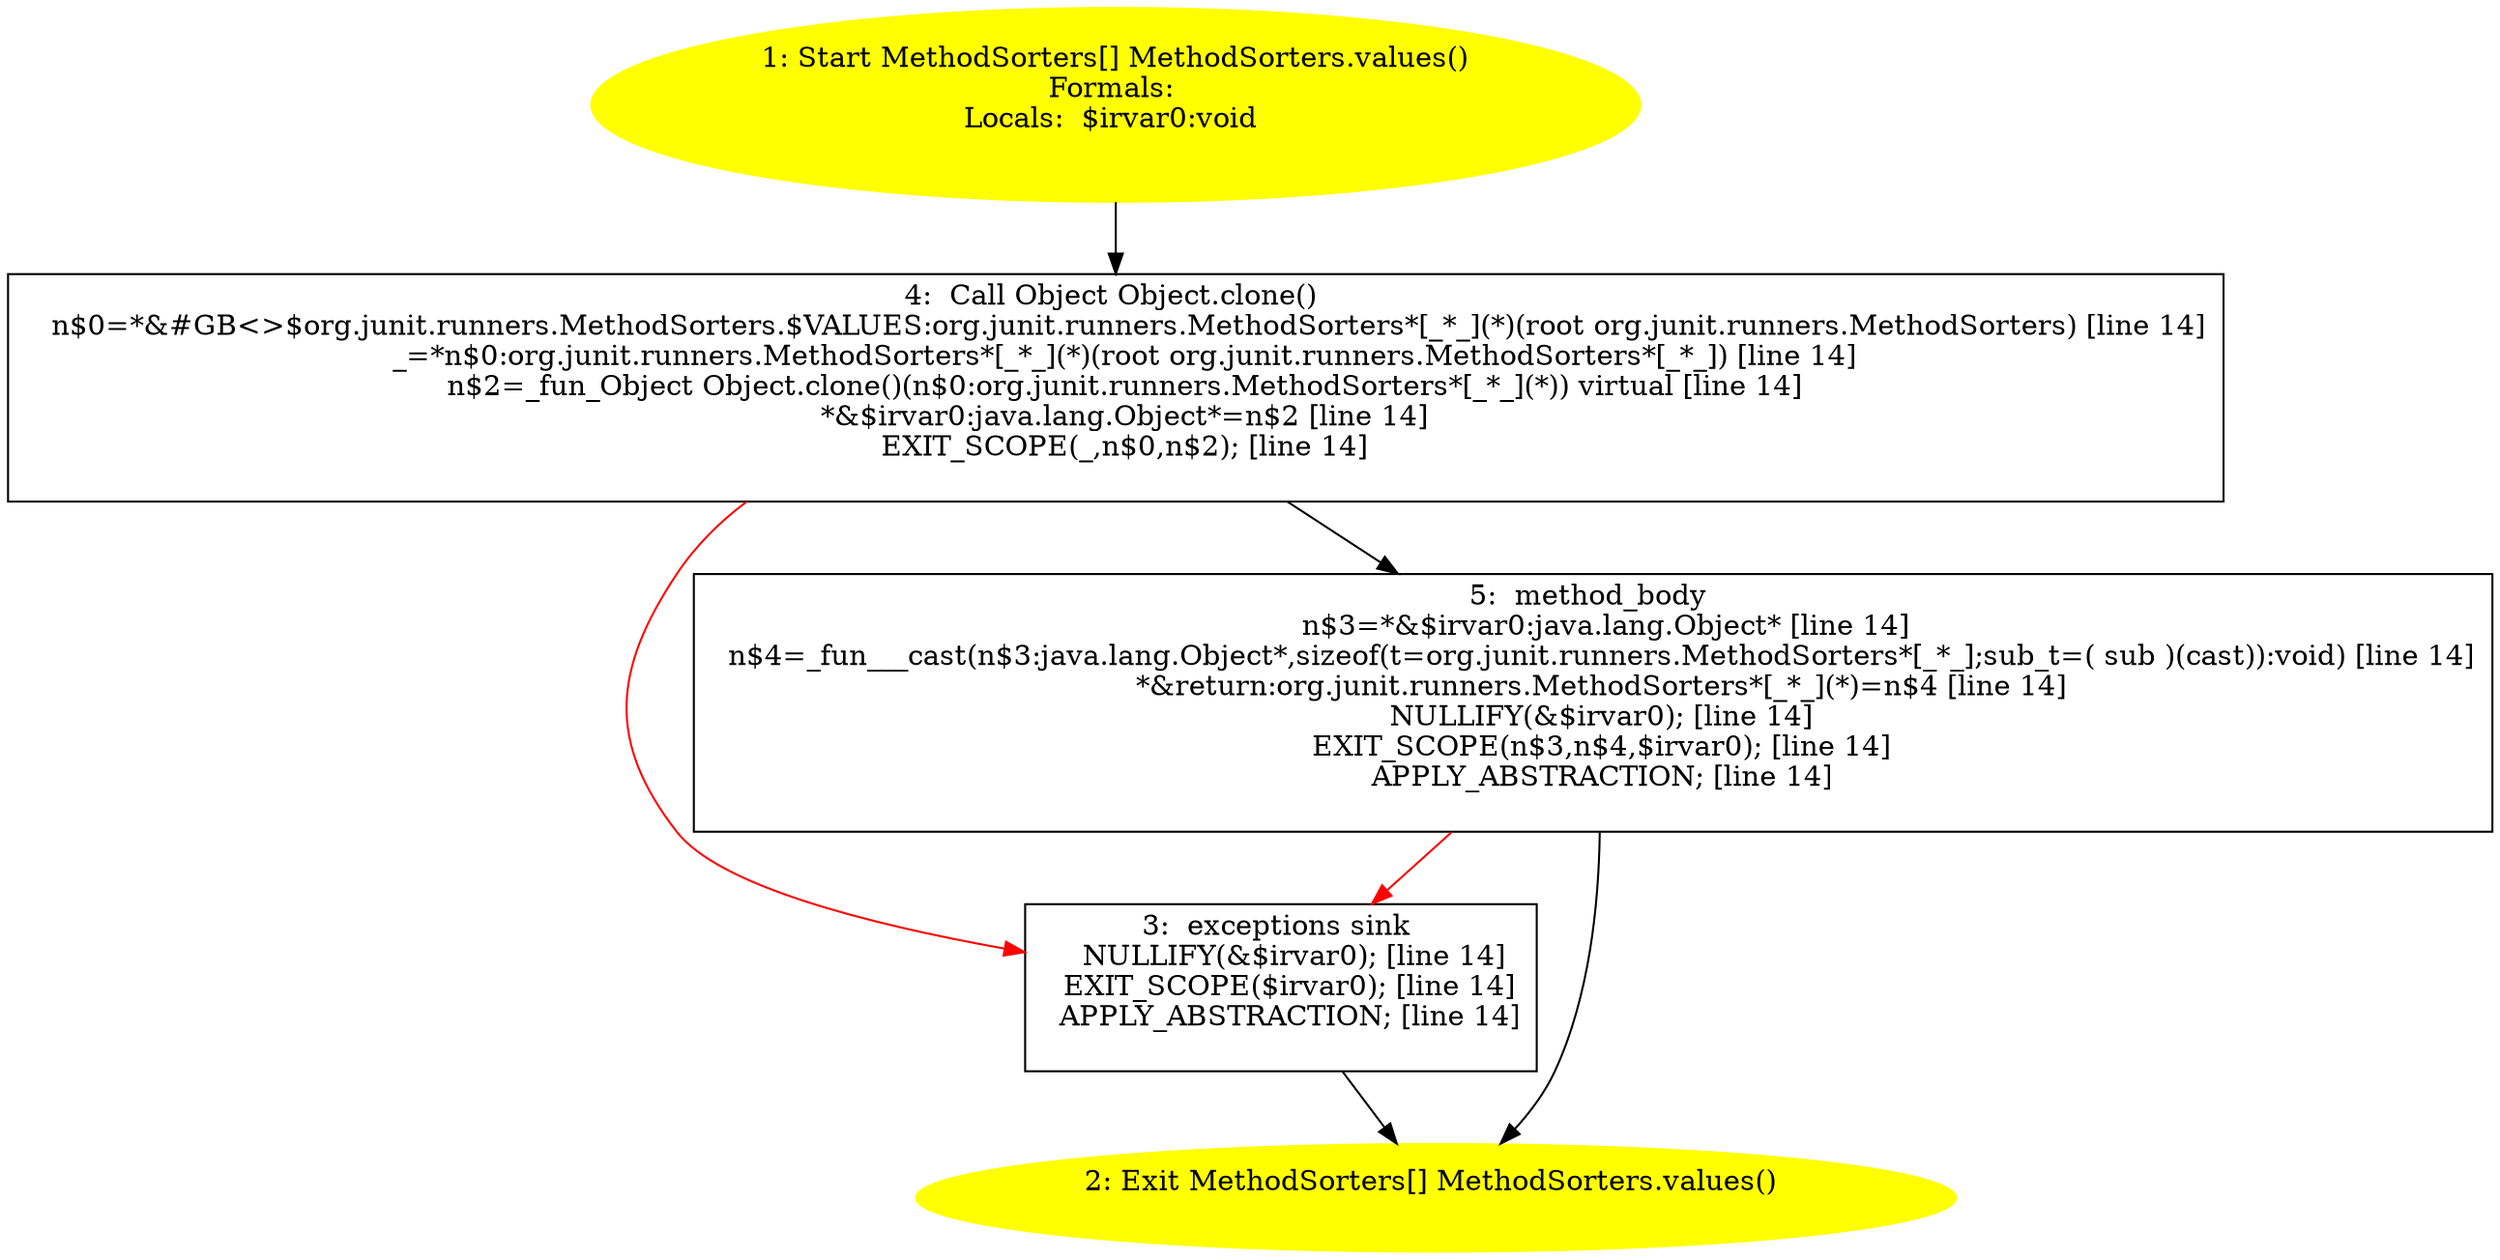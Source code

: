 /* @generated */
digraph cfg {
"org.junit.runners.MethodSorters.values():org.junit.runners.MethodSorters[].94a90fe4d62c6f02b3481b2afd0b6e80_1" [label="1: Start MethodSorters[] MethodSorters.values()\nFormals: \nLocals:  $irvar0:void \n  " color=yellow style=filled]
	

	 "org.junit.runners.MethodSorters.values():org.junit.runners.MethodSorters[].94a90fe4d62c6f02b3481b2afd0b6e80_1" -> "org.junit.runners.MethodSorters.values():org.junit.runners.MethodSorters[].94a90fe4d62c6f02b3481b2afd0b6e80_4" ;
"org.junit.runners.MethodSorters.values():org.junit.runners.MethodSorters[].94a90fe4d62c6f02b3481b2afd0b6e80_2" [label="2: Exit MethodSorters[] MethodSorters.values() \n  " color=yellow style=filled]
	

"org.junit.runners.MethodSorters.values():org.junit.runners.MethodSorters[].94a90fe4d62c6f02b3481b2afd0b6e80_3" [label="3:  exceptions sink \n   NULLIFY(&$irvar0); [line 14]\n  EXIT_SCOPE($irvar0); [line 14]\n  APPLY_ABSTRACTION; [line 14]\n " shape="box"]
	

	 "org.junit.runners.MethodSorters.values():org.junit.runners.MethodSorters[].94a90fe4d62c6f02b3481b2afd0b6e80_3" -> "org.junit.runners.MethodSorters.values():org.junit.runners.MethodSorters[].94a90fe4d62c6f02b3481b2afd0b6e80_2" ;
"org.junit.runners.MethodSorters.values():org.junit.runners.MethodSorters[].94a90fe4d62c6f02b3481b2afd0b6e80_4" [label="4:  Call Object Object.clone() \n   n$0=*&#GB<>$org.junit.runners.MethodSorters.$VALUES:org.junit.runners.MethodSorters*[_*_](*)(root org.junit.runners.MethodSorters) [line 14]\n  _=*n$0:org.junit.runners.MethodSorters*[_*_](*)(root org.junit.runners.MethodSorters*[_*_]) [line 14]\n  n$2=_fun_Object Object.clone()(n$0:org.junit.runners.MethodSorters*[_*_](*)) virtual [line 14]\n  *&$irvar0:java.lang.Object*=n$2 [line 14]\n  EXIT_SCOPE(_,n$0,n$2); [line 14]\n " shape="box"]
	

	 "org.junit.runners.MethodSorters.values():org.junit.runners.MethodSorters[].94a90fe4d62c6f02b3481b2afd0b6e80_4" -> "org.junit.runners.MethodSorters.values():org.junit.runners.MethodSorters[].94a90fe4d62c6f02b3481b2afd0b6e80_5" ;
	 "org.junit.runners.MethodSorters.values():org.junit.runners.MethodSorters[].94a90fe4d62c6f02b3481b2afd0b6e80_4" -> "org.junit.runners.MethodSorters.values():org.junit.runners.MethodSorters[].94a90fe4d62c6f02b3481b2afd0b6e80_3" [color="red" ];
"org.junit.runners.MethodSorters.values():org.junit.runners.MethodSorters[].94a90fe4d62c6f02b3481b2afd0b6e80_5" [label="5:  method_body \n   n$3=*&$irvar0:java.lang.Object* [line 14]\n  n$4=_fun___cast(n$3:java.lang.Object*,sizeof(t=org.junit.runners.MethodSorters*[_*_];sub_t=( sub )(cast)):void) [line 14]\n  *&return:org.junit.runners.MethodSorters*[_*_](*)=n$4 [line 14]\n  NULLIFY(&$irvar0); [line 14]\n  EXIT_SCOPE(n$3,n$4,$irvar0); [line 14]\n  APPLY_ABSTRACTION; [line 14]\n " shape="box"]
	

	 "org.junit.runners.MethodSorters.values():org.junit.runners.MethodSorters[].94a90fe4d62c6f02b3481b2afd0b6e80_5" -> "org.junit.runners.MethodSorters.values():org.junit.runners.MethodSorters[].94a90fe4d62c6f02b3481b2afd0b6e80_2" ;
	 "org.junit.runners.MethodSorters.values():org.junit.runners.MethodSorters[].94a90fe4d62c6f02b3481b2afd0b6e80_5" -> "org.junit.runners.MethodSorters.values():org.junit.runners.MethodSorters[].94a90fe4d62c6f02b3481b2afd0b6e80_3" [color="red" ];
}
